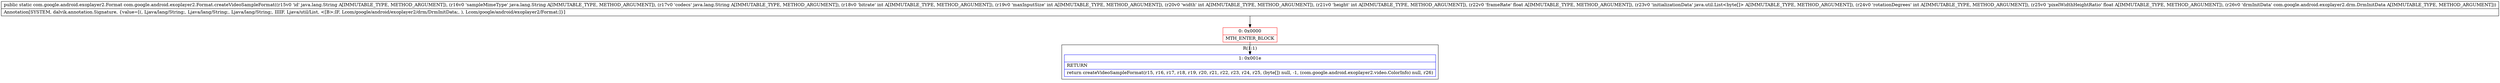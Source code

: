 digraph "CFG forcom.google.android.exoplayer2.Format.createVideoSampleFormat(Ljava\/lang\/String;Ljava\/lang\/String;Ljava\/lang\/String;IIIIFLjava\/util\/List;IFLcom\/google\/android\/exoplayer2\/drm\/DrmInitData;)Lcom\/google\/android\/exoplayer2\/Format;" {
subgraph cluster_Region_1592218859 {
label = "R(1:1)";
node [shape=record,color=blue];
Node_1 [shape=record,label="{1\:\ 0x001e|RETURN\l|return createVideoSampleFormat(r15, r16, r17, r18, r19, r20, r21, r22, r23, r24, r25, (byte[]) null, \-1, (com.google.android.exoplayer2.video.ColorInfo) null, r26)\l}"];
}
Node_0 [shape=record,color=red,label="{0\:\ 0x0000|MTH_ENTER_BLOCK\l}"];
MethodNode[shape=record,label="{public static com.google.android.exoplayer2.Format com.google.android.exoplayer2.Format.createVideoSampleFormat((r15v0 'id' java.lang.String A[IMMUTABLE_TYPE, METHOD_ARGUMENT]), (r16v0 'sampleMimeType' java.lang.String A[IMMUTABLE_TYPE, METHOD_ARGUMENT]), (r17v0 'codecs' java.lang.String A[IMMUTABLE_TYPE, METHOD_ARGUMENT]), (r18v0 'bitrate' int A[IMMUTABLE_TYPE, METHOD_ARGUMENT]), (r19v0 'maxInputSize' int A[IMMUTABLE_TYPE, METHOD_ARGUMENT]), (r20v0 'width' int A[IMMUTABLE_TYPE, METHOD_ARGUMENT]), (r21v0 'height' int A[IMMUTABLE_TYPE, METHOD_ARGUMENT]), (r22v0 'frameRate' float A[IMMUTABLE_TYPE, METHOD_ARGUMENT]), (r23v0 'initializationData' java.util.List\<byte[]\> A[IMMUTABLE_TYPE, METHOD_ARGUMENT]), (r24v0 'rotationDegrees' int A[IMMUTABLE_TYPE, METHOD_ARGUMENT]), (r25v0 'pixelWidthHeightRatio' float A[IMMUTABLE_TYPE, METHOD_ARGUMENT]), (r26v0 'drmInitData' com.google.android.exoplayer2.drm.DrmInitData A[IMMUTABLE_TYPE, METHOD_ARGUMENT]))  | Annotation[SYSTEM, dalvik.annotation.Signature, \{value=[(, Ljava\/lang\/String;, Ljava\/lang\/String;, Ljava\/lang\/String;, IIIIF, Ljava\/util\/List, \<[B\>;IF, Lcom\/google\/android\/exoplayer2\/drm\/DrmInitData;, ), Lcom\/google\/android\/exoplayer2\/Format;]\}]\l}"];
MethodNode -> Node_0;
Node_0 -> Node_1;
}

